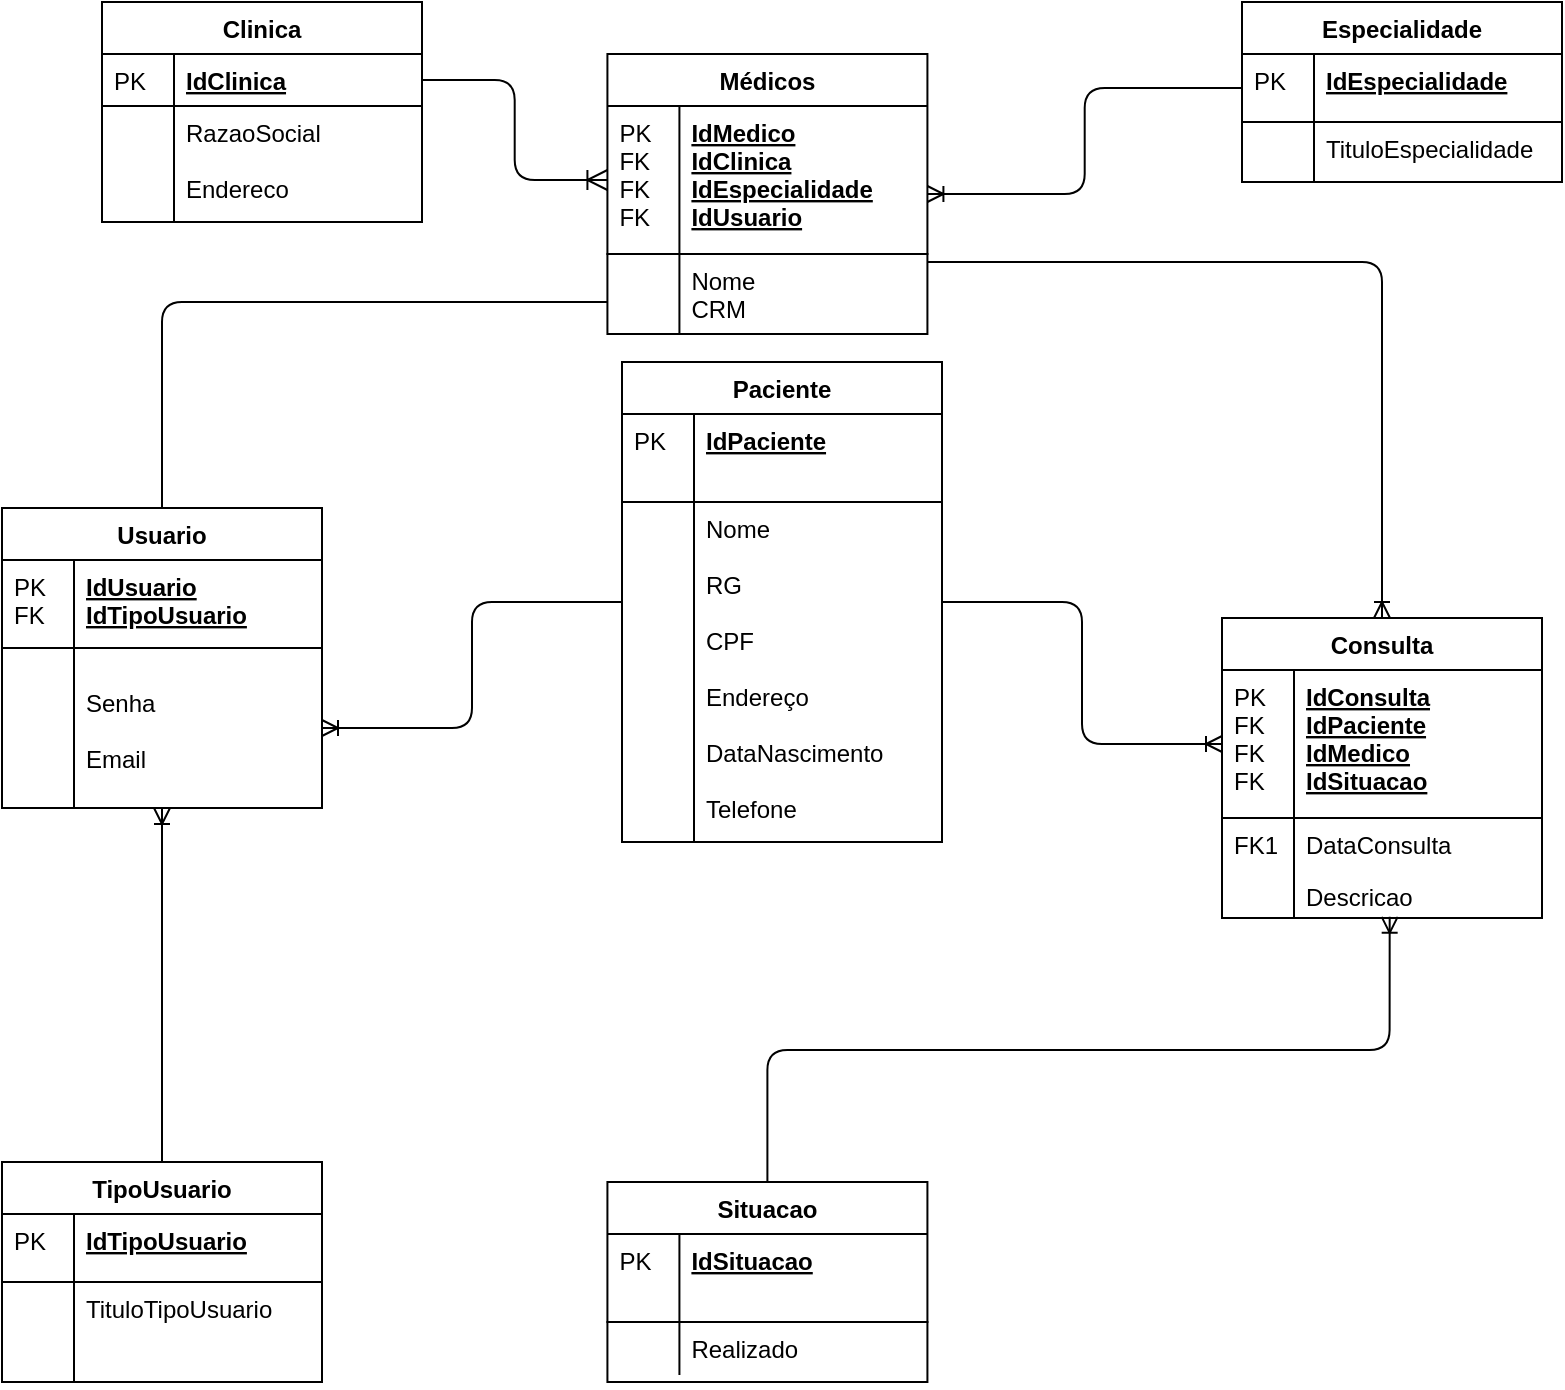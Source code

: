 <mxfile version="12.6.8" type="device"><diagram id="C5RBs43oDa-KdzZeNtuy" name="Page-1"><mxGraphModel dx="1483" dy="759" grid="1" gridSize="10" guides="1" tooltips="1" connect="1" arrows="1" fold="1" page="1" pageScale="1" pageWidth="827" pageHeight="1169" math="0" shadow="0"><root><mxCell id="WIyWlLk6GJQsqaUBKTNV-0"/><mxCell id="WIyWlLk6GJQsqaUBKTNV-1" parent="WIyWlLk6GJQsqaUBKTNV-0"/><mxCell id="zkfFHV4jXpPFQw0GAbJ--51" value="Clinica" style="swimlane;fontStyle=1;childLayout=stackLayout;horizontal=1;startSize=26;horizontalStack=0;resizeParent=1;resizeLast=0;collapsible=1;marginBottom=0;rounded=0;shadow=0;strokeWidth=1;" parent="WIyWlLk6GJQsqaUBKTNV-1" vertex="1"><mxGeometry x="80" y="90" width="160" height="110" as="geometry"><mxRectangle x="20" y="80" width="160" height="26" as="alternateBounds"/></mxGeometry></mxCell><mxCell id="zkfFHV4jXpPFQw0GAbJ--52" value="IdClinica" style="shape=partialRectangle;top=0;left=0;right=0;bottom=1;align=left;verticalAlign=top;fillColor=none;spacingLeft=40;spacingRight=4;overflow=hidden;rotatable=0;points=[[0,0.5],[1,0.5]];portConstraint=eastwest;dropTarget=0;rounded=0;shadow=0;strokeWidth=1;fontStyle=5" parent="zkfFHV4jXpPFQw0GAbJ--51" vertex="1"><mxGeometry y="26" width="160" height="26" as="geometry"/></mxCell><mxCell id="zkfFHV4jXpPFQw0GAbJ--53" value="PK" style="shape=partialRectangle;top=0;left=0;bottom=0;fillColor=none;align=left;verticalAlign=top;spacingLeft=4;spacingRight=4;overflow=hidden;rotatable=0;points=[];portConstraint=eastwest;part=1;" parent="zkfFHV4jXpPFQw0GAbJ--52" vertex="1" connectable="0"><mxGeometry width="36" height="26" as="geometry"/></mxCell><mxCell id="zkfFHV4jXpPFQw0GAbJ--54" value="RazaoSocial&#10;&#10;Endereco&#10;" style="shape=partialRectangle;top=0;left=0;right=0;bottom=0;align=left;verticalAlign=top;fillColor=none;spacingLeft=40;spacingRight=4;overflow=hidden;rotatable=0;points=[[0,0.5],[1,0.5]];portConstraint=eastwest;dropTarget=0;rounded=0;shadow=0;strokeWidth=1;" parent="zkfFHV4jXpPFQw0GAbJ--51" vertex="1"><mxGeometry y="52" width="160" height="58" as="geometry"/></mxCell><mxCell id="zkfFHV4jXpPFQw0GAbJ--55" value="" style="shape=partialRectangle;top=0;left=0;bottom=0;fillColor=none;align=left;verticalAlign=top;spacingLeft=4;spacingRight=4;overflow=hidden;rotatable=0;points=[];portConstraint=eastwest;part=1;" parent="zkfFHV4jXpPFQw0GAbJ--54" vertex="1" connectable="0"><mxGeometry width="36" height="58" as="geometry"/></mxCell><mxCell id="bkfiM2hITXtbJ4-_Unax-36" style="edgeStyle=orthogonalEdgeStyle;rounded=1;orthogonalLoop=1;jettySize=auto;html=1;startArrow=ERoneToMany;startFill=0;endArrow=none;endFill=0;entryX=0;entryY=0.5;entryDx=0;entryDy=0;" parent="WIyWlLk6GJQsqaUBKTNV-1" source="zkfFHV4jXpPFQw0GAbJ--56" target="bkfiM2hITXtbJ4-_Unax-1" edge="1"><mxGeometry relative="1" as="geometry"><mxPoint x="630" y="103" as="targetPoint"/></mxGeometry></mxCell><mxCell id="bkfiM2hITXtbJ4-_Unax-74" style="edgeStyle=orthogonalEdgeStyle;rounded=1;orthogonalLoop=1;jettySize=auto;html=1;startArrow=none;startFill=0;endArrow=none;endFill=0;" parent="WIyWlLk6GJQsqaUBKTNV-1" source="zkfFHV4jXpPFQw0GAbJ--56" target="bkfiM2hITXtbJ4-_Unax-67" edge="1"><mxGeometry relative="1" as="geometry"><Array as="points"><mxPoint x="110" y="240"/></Array></mxGeometry></mxCell><mxCell id="bkfiM2hITXtbJ4-_Unax-87" style="edgeStyle=orthogonalEdgeStyle;rounded=1;orthogonalLoop=1;jettySize=auto;html=1;startArrow=none;startFill=0;endArrow=ERoneToMany;endFill=0;" parent="WIyWlLk6GJQsqaUBKTNV-1" source="zkfFHV4jXpPFQw0GAbJ--56" target="bkfiM2hITXtbJ4-_Unax-38" edge="1"><mxGeometry relative="1" as="geometry"><Array as="points"><mxPoint x="720" y="220"/></Array></mxGeometry></mxCell><mxCell id="zkfFHV4jXpPFQw0GAbJ--56" value="Médicos" style="swimlane;fontStyle=1;childLayout=stackLayout;horizontal=1;startSize=26;horizontalStack=0;resizeParent=1;resizeLast=0;collapsible=1;marginBottom=0;rounded=0;shadow=0;strokeWidth=1;" parent="WIyWlLk6GJQsqaUBKTNV-1" vertex="1"><mxGeometry x="332.71" y="116" width="160" height="140" as="geometry"><mxRectangle x="260" y="80" width="160" height="26" as="alternateBounds"/></mxGeometry></mxCell><mxCell id="zkfFHV4jXpPFQw0GAbJ--57" value="IdMedico&#10;IdClinica&#10;IdEspecialidade&#10;IdUsuario&#10;" style="shape=partialRectangle;top=0;left=0;right=0;bottom=1;align=left;verticalAlign=top;fillColor=none;spacingLeft=40;spacingRight=4;overflow=hidden;rotatable=0;points=[[0,0.5],[1,0.5]];portConstraint=eastwest;dropTarget=0;rounded=0;shadow=0;strokeWidth=1;fontStyle=5" parent="zkfFHV4jXpPFQw0GAbJ--56" vertex="1"><mxGeometry y="26" width="160" height="74" as="geometry"/></mxCell><mxCell id="zkfFHV4jXpPFQw0GAbJ--58" value="PK&#10;FK&#10;FK&#10;FK" style="shape=partialRectangle;top=0;left=0;bottom=0;fillColor=none;align=left;verticalAlign=top;spacingLeft=4;spacingRight=4;overflow=hidden;rotatable=0;points=[];portConstraint=eastwest;part=1;" parent="zkfFHV4jXpPFQw0GAbJ--57" vertex="1" connectable="0"><mxGeometry width="36" height="74" as="geometry"/></mxCell><mxCell id="zkfFHV4jXpPFQw0GAbJ--61" value="Nome&#10;CRM" style="shape=partialRectangle;top=0;left=0;right=0;bottom=0;align=left;verticalAlign=top;fillColor=none;spacingLeft=40;spacingRight=4;overflow=hidden;rotatable=0;points=[[0,0.5],[1,0.5]];portConstraint=eastwest;dropTarget=0;rounded=0;shadow=0;strokeWidth=1;" parent="zkfFHV4jXpPFQw0GAbJ--56" vertex="1"><mxGeometry y="100" width="160" height="40" as="geometry"/></mxCell><mxCell id="zkfFHV4jXpPFQw0GAbJ--62" value="" style="shape=partialRectangle;top=0;left=0;bottom=0;fillColor=none;align=left;verticalAlign=top;spacingLeft=4;spacingRight=4;overflow=hidden;rotatable=0;points=[];portConstraint=eastwest;part=1;" parent="zkfFHV4jXpPFQw0GAbJ--61" vertex="1" connectable="0"><mxGeometry width="36" height="40" as="geometry"/></mxCell><mxCell id="zkfFHV4jXpPFQw0GAbJ--63" value="" style="edgeStyle=orthogonalEdgeStyle;endArrow=ERoneToMany;startArrow=none;shadow=0;strokeWidth=1;endSize=8;startSize=8;endFill=0;startFill=0;" parent="WIyWlLk6GJQsqaUBKTNV-1" source="zkfFHV4jXpPFQw0GAbJ--52" target="zkfFHV4jXpPFQw0GAbJ--57" edge="1"><mxGeometry width="100" height="100" relative="1" as="geometry"><mxPoint x="310" y="390" as="sourcePoint"/><mxPoint x="410" y="290" as="targetPoint"/></mxGeometry></mxCell><mxCell id="bkfiM2hITXtbJ4-_Unax-0" value="Especialidade" style="swimlane;fontStyle=1;childLayout=stackLayout;horizontal=1;startSize=26;horizontalStack=0;resizeParent=1;resizeLast=0;collapsible=1;marginBottom=0;rounded=0;shadow=0;strokeWidth=1;" parent="WIyWlLk6GJQsqaUBKTNV-1" vertex="1"><mxGeometry x="650" y="90" width="160" height="90" as="geometry"><mxRectangle x="260" y="80" width="160" height="26" as="alternateBounds"/></mxGeometry></mxCell><mxCell id="bkfiM2hITXtbJ4-_Unax-1" value="IdEspecialidade&#10;" style="shape=partialRectangle;top=0;left=0;right=0;bottom=1;align=left;verticalAlign=top;fillColor=none;spacingLeft=40;spacingRight=4;overflow=hidden;rotatable=0;points=[[0,0.5],[1,0.5]];portConstraint=eastwest;dropTarget=0;rounded=0;shadow=0;strokeWidth=1;fontStyle=5" parent="bkfiM2hITXtbJ4-_Unax-0" vertex="1"><mxGeometry y="26" width="160" height="34" as="geometry"/></mxCell><mxCell id="bkfiM2hITXtbJ4-_Unax-2" value="PK" style="shape=partialRectangle;top=0;left=0;bottom=0;fillColor=none;align=left;verticalAlign=top;spacingLeft=4;spacingRight=4;overflow=hidden;rotatable=0;points=[];portConstraint=eastwest;part=1;" parent="bkfiM2hITXtbJ4-_Unax-1" vertex="1" connectable="0"><mxGeometry width="36" height="34" as="geometry"/></mxCell><mxCell id="bkfiM2hITXtbJ4-_Unax-3" value="TituloEspecialidade" style="shape=partialRectangle;top=0;left=0;right=0;bottom=0;align=left;verticalAlign=top;fillColor=none;spacingLeft=40;spacingRight=4;overflow=hidden;rotatable=0;points=[[0,0.5],[1,0.5]];portConstraint=eastwest;dropTarget=0;rounded=0;shadow=0;strokeWidth=1;" parent="bkfiM2hITXtbJ4-_Unax-0" vertex="1"><mxGeometry y="60" width="160" height="30" as="geometry"/></mxCell><mxCell id="bkfiM2hITXtbJ4-_Unax-4" value="" style="shape=partialRectangle;top=0;left=0;bottom=0;fillColor=none;align=left;verticalAlign=top;spacingLeft=4;spacingRight=4;overflow=hidden;rotatable=0;points=[];portConstraint=eastwest;part=1;" parent="bkfiM2hITXtbJ4-_Unax-3" vertex="1" connectable="0"><mxGeometry width="36" height="30" as="geometry"/></mxCell><mxCell id="bkfiM2hITXtbJ4-_Unax-82" style="edgeStyle=orthogonalEdgeStyle;rounded=1;orthogonalLoop=1;jettySize=auto;html=1;entryX=0;entryY=0.5;entryDx=0;entryDy=0;startArrow=none;startFill=0;endArrow=ERoneToMany;endFill=0;" parent="WIyWlLk6GJQsqaUBKTNV-1" source="bkfiM2hITXtbJ4-_Unax-13" target="bkfiM2hITXtbJ4-_Unax-39" edge="1"><mxGeometry relative="1" as="geometry"/></mxCell><mxCell id="bkfiM2hITXtbJ4-_Unax-85" style="edgeStyle=orthogonalEdgeStyle;rounded=1;orthogonalLoop=1;jettySize=auto;html=1;startArrow=none;startFill=0;endArrow=ERoneToMany;endFill=0;" parent="WIyWlLk6GJQsqaUBKTNV-1" source="bkfiM2hITXtbJ4-_Unax-13" edge="1" target="bkfiM2hITXtbJ4-_Unax-70"><mxGeometry relative="1" as="geometry"><mxPoint x="194.64" y="456.772" as="targetPoint"/></mxGeometry></mxCell><mxCell id="bkfiM2hITXtbJ4-_Unax-13" value="Paciente" style="swimlane;fontStyle=1;childLayout=stackLayout;horizontal=1;startSize=26;horizontalStack=0;resizeParent=1;resizeLast=0;collapsible=1;marginBottom=0;rounded=0;shadow=0;strokeWidth=1;" parent="WIyWlLk6GJQsqaUBKTNV-1" vertex="1"><mxGeometry x="340" y="270" width="160" height="240" as="geometry"><mxRectangle x="260" y="80" width="160" height="26" as="alternateBounds"/></mxGeometry></mxCell><mxCell id="bkfiM2hITXtbJ4-_Unax-14" value="IdPaciente" style="shape=partialRectangle;top=0;left=0;right=0;bottom=1;align=left;verticalAlign=top;fillColor=none;spacingLeft=40;spacingRight=4;overflow=hidden;rotatable=0;points=[[0,0.5],[1,0.5]];portConstraint=eastwest;dropTarget=0;rounded=0;shadow=0;strokeWidth=1;fontStyle=5" parent="bkfiM2hITXtbJ4-_Unax-13" vertex="1"><mxGeometry y="26" width="160" height="44" as="geometry"/></mxCell><mxCell id="bkfiM2hITXtbJ4-_Unax-15" value="PK" style="shape=partialRectangle;top=0;left=0;bottom=0;fillColor=none;align=left;verticalAlign=top;spacingLeft=4;spacingRight=4;overflow=hidden;rotatable=0;points=[];portConstraint=eastwest;part=1;" parent="bkfiM2hITXtbJ4-_Unax-14" vertex="1" connectable="0"><mxGeometry width="36" height="44" as="geometry"/></mxCell><mxCell id="bkfiM2hITXtbJ4-_Unax-18" value="Nome&#10;&#10;RG&#10;&#10;CPF&#10;&#10;Endereço&#10;&#10;DataNascimento&#10;&#10;Telefone" style="shape=partialRectangle;top=0;left=0;right=0;bottom=0;align=left;verticalAlign=top;fillColor=none;spacingLeft=40;spacingRight=4;overflow=hidden;rotatable=0;points=[[0,0.5],[1,0.5]];portConstraint=eastwest;dropTarget=0;rounded=0;shadow=0;strokeWidth=1;" parent="bkfiM2hITXtbJ4-_Unax-13" vertex="1"><mxGeometry y="70" width="160" height="170" as="geometry"/></mxCell><mxCell id="bkfiM2hITXtbJ4-_Unax-19" value="" style="shape=partialRectangle;top=0;left=0;bottom=0;fillColor=none;align=left;verticalAlign=top;spacingLeft=4;spacingRight=4;overflow=hidden;rotatable=0;points=[];portConstraint=eastwest;part=1;" parent="bkfiM2hITXtbJ4-_Unax-18" vertex="1" connectable="0"><mxGeometry width="36" height="170" as="geometry"/></mxCell><mxCell id="bkfiM2hITXtbJ4-_Unax-38" value="Consulta" style="swimlane;fontStyle=1;childLayout=stackLayout;horizontal=1;startSize=26;horizontalStack=0;resizeParent=1;resizeLast=0;collapsible=1;marginBottom=0;rounded=0;shadow=0;strokeWidth=1;" parent="WIyWlLk6GJQsqaUBKTNV-1" vertex="1"><mxGeometry x="640" y="398" width="160" height="150" as="geometry"><mxRectangle x="260" y="80" width="160" height="26" as="alternateBounds"/></mxGeometry></mxCell><mxCell id="bkfiM2hITXtbJ4-_Unax-39" value="IdConsulta&#10;IdPaciente&#10;IdMedico&#10;IdSituacao&#10;&#10;" style="shape=partialRectangle;top=0;left=0;right=0;bottom=1;align=left;verticalAlign=top;fillColor=none;spacingLeft=40;spacingRight=4;overflow=hidden;rotatable=0;points=[[0,0.5],[1,0.5]];portConstraint=eastwest;dropTarget=0;rounded=0;shadow=0;strokeWidth=1;fontStyle=5" parent="bkfiM2hITXtbJ4-_Unax-38" vertex="1"><mxGeometry y="26" width="160" height="74" as="geometry"/></mxCell><mxCell id="bkfiM2hITXtbJ4-_Unax-40" value="PK&#10;FK&#10;FK&#10;FK" style="shape=partialRectangle;top=0;left=0;bottom=0;fillColor=none;align=left;verticalAlign=top;spacingLeft=4;spacingRight=4;overflow=hidden;rotatable=0;points=[];portConstraint=eastwest;part=1;" parent="bkfiM2hITXtbJ4-_Unax-39" vertex="1" connectable="0"><mxGeometry width="36" height="74" as="geometry"/></mxCell><mxCell id="bkfiM2hITXtbJ4-_Unax-41" value="DataConsulta" style="shape=partialRectangle;top=0;left=0;right=0;bottom=0;align=left;verticalAlign=top;fillColor=none;spacingLeft=40;spacingRight=4;overflow=hidden;rotatable=0;points=[[0,0.5],[1,0.5]];portConstraint=eastwest;dropTarget=0;rounded=0;shadow=0;strokeWidth=1;" parent="bkfiM2hITXtbJ4-_Unax-38" vertex="1"><mxGeometry y="100" width="160" height="26" as="geometry"/></mxCell><mxCell id="bkfiM2hITXtbJ4-_Unax-42" value="FK1" style="shape=partialRectangle;top=0;left=0;bottom=0;fillColor=none;align=left;verticalAlign=top;spacingLeft=4;spacingRight=4;overflow=hidden;rotatable=0;points=[];portConstraint=eastwest;part=1;" parent="bkfiM2hITXtbJ4-_Unax-41" vertex="1" connectable="0"><mxGeometry width="36" height="26" as="geometry"/></mxCell><mxCell id="bkfiM2hITXtbJ4-_Unax-43" value="Descricao" style="shape=partialRectangle;top=0;left=0;right=0;bottom=0;align=left;verticalAlign=top;fillColor=none;spacingLeft=40;spacingRight=4;overflow=hidden;rotatable=0;points=[[0,0.5],[1,0.5]];portConstraint=eastwest;dropTarget=0;rounded=0;shadow=0;strokeWidth=1;" parent="bkfiM2hITXtbJ4-_Unax-38" vertex="1"><mxGeometry y="126" width="160" height="24" as="geometry"/></mxCell><mxCell id="bkfiM2hITXtbJ4-_Unax-44" value="" style="shape=partialRectangle;top=0;left=0;bottom=0;fillColor=none;align=left;verticalAlign=top;spacingLeft=4;spacingRight=4;overflow=hidden;rotatable=0;points=[];portConstraint=eastwest;part=1;" parent="bkfiM2hITXtbJ4-_Unax-43" vertex="1" connectable="0"><mxGeometry width="36" height="24" as="geometry"/></mxCell><mxCell id="bkfiM2hITXtbJ4-_Unax-83" style="edgeStyle=orthogonalEdgeStyle;rounded=1;orthogonalLoop=1;jettySize=auto;html=1;entryX=0.524;entryY=0.976;entryDx=0;entryDy=0;entryPerimeter=0;startArrow=none;startFill=0;endArrow=ERoneToMany;endFill=0;" parent="WIyWlLk6GJQsqaUBKTNV-1" source="bkfiM2hITXtbJ4-_Unax-57" target="bkfiM2hITXtbJ4-_Unax-43" edge="1"><mxGeometry relative="1" as="geometry"/></mxCell><mxCell id="bkfiM2hITXtbJ4-_Unax-57" value="Situacao" style="swimlane;fontStyle=1;childLayout=stackLayout;horizontal=1;startSize=26;horizontalStack=0;resizeParent=1;resizeLast=0;collapsible=1;marginBottom=0;rounded=0;shadow=0;strokeWidth=1;" parent="WIyWlLk6GJQsqaUBKTNV-1" vertex="1"><mxGeometry x="332.71" y="680" width="160" height="100" as="geometry"><mxRectangle x="260" y="80" width="160" height="26" as="alternateBounds"/></mxGeometry></mxCell><mxCell id="bkfiM2hITXtbJ4-_Unax-58" value="IdSituacao" style="shape=partialRectangle;top=0;left=0;right=0;bottom=1;align=left;verticalAlign=top;fillColor=none;spacingLeft=40;spacingRight=4;overflow=hidden;rotatable=0;points=[[0,0.5],[1,0.5]];portConstraint=eastwest;dropTarget=0;rounded=0;shadow=0;strokeWidth=1;fontStyle=5" parent="bkfiM2hITXtbJ4-_Unax-57" vertex="1"><mxGeometry y="26" width="160" height="44" as="geometry"/></mxCell><mxCell id="bkfiM2hITXtbJ4-_Unax-59" value="PK" style="shape=partialRectangle;top=0;left=0;bottom=0;fillColor=none;align=left;verticalAlign=top;spacingLeft=4;spacingRight=4;overflow=hidden;rotatable=0;points=[];portConstraint=eastwest;part=1;" parent="bkfiM2hITXtbJ4-_Unax-58" vertex="1" connectable="0"><mxGeometry width="36" height="44" as="geometry"/></mxCell><mxCell id="bkfiM2hITXtbJ4-_Unax-60" value="Realizado" style="shape=partialRectangle;top=0;left=0;right=0;bottom=0;align=left;verticalAlign=top;fillColor=none;spacingLeft=40;spacingRight=4;overflow=hidden;rotatable=0;points=[[0,0.5],[1,0.5]];portConstraint=eastwest;dropTarget=0;rounded=0;shadow=0;strokeWidth=1;" parent="bkfiM2hITXtbJ4-_Unax-57" vertex="1"><mxGeometry y="70" width="160" height="26" as="geometry"/></mxCell><mxCell id="bkfiM2hITXtbJ4-_Unax-61" value="" style="shape=partialRectangle;top=0;left=0;bottom=0;fillColor=none;align=left;verticalAlign=top;spacingLeft=4;spacingRight=4;overflow=hidden;rotatable=0;points=[];portConstraint=eastwest;part=1;" parent="bkfiM2hITXtbJ4-_Unax-60" vertex="1" connectable="0"><mxGeometry width="36" height="26" as="geometry"/></mxCell><mxCell id="bkfiM2hITXtbJ4-_Unax-80" style="edgeStyle=orthogonalEdgeStyle;rounded=1;orthogonalLoop=1;jettySize=auto;html=1;entryX=0.5;entryY=0;entryDx=0;entryDy=0;startArrow=ERoneToMany;startFill=0;endArrow=none;endFill=0;" parent="WIyWlLk6GJQsqaUBKTNV-1" source="bkfiM2hITXtbJ4-_Unax-67" target="bkfiM2hITXtbJ4-_Unax-75" edge="1"><mxGeometry relative="1" as="geometry"/></mxCell><mxCell id="bkfiM2hITXtbJ4-_Unax-67" value="Usuario" style="swimlane;fontStyle=1;childLayout=stackLayout;horizontal=1;startSize=26;horizontalStack=0;resizeParent=1;resizeLast=0;collapsible=1;marginBottom=0;rounded=0;shadow=0;strokeWidth=1;" parent="WIyWlLk6GJQsqaUBKTNV-1" vertex="1"><mxGeometry x="30" y="343" width="160" height="150" as="geometry"><mxRectangle x="260" y="80" width="160" height="26" as="alternateBounds"/></mxGeometry></mxCell><mxCell id="bkfiM2hITXtbJ4-_Unax-68" value="IdUsuario&#10;IdTipoUsuario" style="shape=partialRectangle;top=0;left=0;right=0;bottom=1;align=left;verticalAlign=top;fillColor=none;spacingLeft=40;spacingRight=4;overflow=hidden;rotatable=0;points=[[0,0.5],[1,0.5]];portConstraint=eastwest;dropTarget=0;rounded=0;shadow=0;strokeWidth=1;fontStyle=5" parent="bkfiM2hITXtbJ4-_Unax-67" vertex="1"><mxGeometry y="26" width="160" height="44" as="geometry"/></mxCell><mxCell id="bkfiM2hITXtbJ4-_Unax-69" value="PK&#10;FK" style="shape=partialRectangle;top=0;left=0;bottom=0;fillColor=none;align=left;verticalAlign=top;spacingLeft=4;spacingRight=4;overflow=hidden;rotatable=0;points=[];portConstraint=eastwest;part=1;" parent="bkfiM2hITXtbJ4-_Unax-68" vertex="1" connectable="0"><mxGeometry width="36" height="44" as="geometry"/></mxCell><mxCell id="bkfiM2hITXtbJ4-_Unax-70" value="&#10;Senha&#10;&#10;Email" style="shape=partialRectangle;top=0;left=0;right=0;bottom=0;align=left;verticalAlign=top;fillColor=none;spacingLeft=40;spacingRight=4;overflow=hidden;rotatable=0;points=[[0,0.5],[1,0.5]];portConstraint=eastwest;dropTarget=0;rounded=0;shadow=0;strokeWidth=1;" parent="bkfiM2hITXtbJ4-_Unax-67" vertex="1"><mxGeometry y="70" width="160" height="80" as="geometry"/></mxCell><mxCell id="bkfiM2hITXtbJ4-_Unax-71" value="" style="shape=partialRectangle;top=0;left=0;bottom=0;fillColor=none;align=left;verticalAlign=top;spacingLeft=4;spacingRight=4;overflow=hidden;rotatable=0;points=[];portConstraint=eastwest;part=1;" parent="bkfiM2hITXtbJ4-_Unax-70" vertex="1" connectable="0"><mxGeometry width="36" height="80" as="geometry"/></mxCell><mxCell id="bkfiM2hITXtbJ4-_Unax-75" value="TipoUsuario" style="swimlane;fontStyle=1;childLayout=stackLayout;horizontal=1;startSize=26;horizontalStack=0;resizeParent=1;resizeLast=0;collapsible=1;marginBottom=0;rounded=0;shadow=0;strokeWidth=1;" parent="WIyWlLk6GJQsqaUBKTNV-1" vertex="1"><mxGeometry x="30" y="670" width="160" height="110" as="geometry"><mxRectangle x="260" y="80" width="160" height="26" as="alternateBounds"/></mxGeometry></mxCell><mxCell id="bkfiM2hITXtbJ4-_Unax-76" value="IdTipoUsuario" style="shape=partialRectangle;top=0;left=0;right=0;bottom=1;align=left;verticalAlign=top;fillColor=none;spacingLeft=40;spacingRight=4;overflow=hidden;rotatable=0;points=[[0,0.5],[1,0.5]];portConstraint=eastwest;dropTarget=0;rounded=0;shadow=0;strokeWidth=1;fontStyle=5" parent="bkfiM2hITXtbJ4-_Unax-75" vertex="1"><mxGeometry y="26" width="160" height="34" as="geometry"/></mxCell><mxCell id="bkfiM2hITXtbJ4-_Unax-77" value="PK" style="shape=partialRectangle;top=0;left=0;bottom=0;fillColor=none;align=left;verticalAlign=top;spacingLeft=4;spacingRight=4;overflow=hidden;rotatable=0;points=[];portConstraint=eastwest;part=1;" parent="bkfiM2hITXtbJ4-_Unax-76" vertex="1" connectable="0"><mxGeometry width="36" height="34" as="geometry"/></mxCell><mxCell id="bkfiM2hITXtbJ4-_Unax-78" value="TituloTipoUsuario" style="shape=partialRectangle;top=0;left=0;right=0;bottom=0;align=left;verticalAlign=top;fillColor=none;spacingLeft=40;spacingRight=4;overflow=hidden;rotatable=0;points=[[0,0.5],[1,0.5]];portConstraint=eastwest;dropTarget=0;rounded=0;shadow=0;strokeWidth=1;" parent="bkfiM2hITXtbJ4-_Unax-75" vertex="1"><mxGeometry y="60" width="160" height="50" as="geometry"/></mxCell><mxCell id="bkfiM2hITXtbJ4-_Unax-79" value="" style="shape=partialRectangle;top=0;left=0;bottom=0;fillColor=none;align=left;verticalAlign=top;spacingLeft=4;spacingRight=4;overflow=hidden;rotatable=0;points=[];portConstraint=eastwest;part=1;" parent="bkfiM2hITXtbJ4-_Unax-78" vertex="1" connectable="0"><mxGeometry width="36" height="50" as="geometry"/></mxCell></root></mxGraphModel></diagram></mxfile>